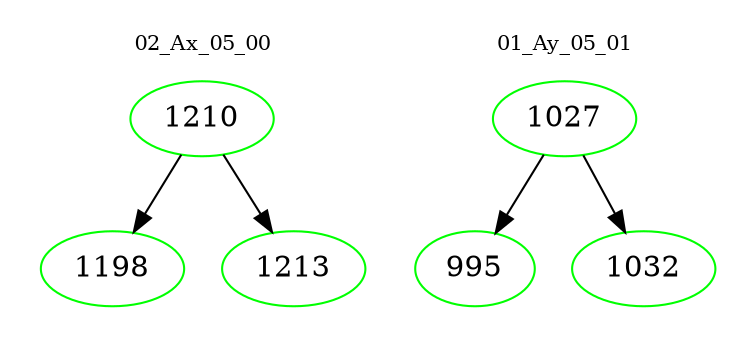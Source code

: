 digraph{
subgraph cluster_0 {
color = white
label = "02_Ax_05_00";
fontsize=10;
T0_1210 [label="1210", color="green"]
T0_1210 -> T0_1198 [color="black"]
T0_1198 [label="1198", color="green"]
T0_1210 -> T0_1213 [color="black"]
T0_1213 [label="1213", color="green"]
}
subgraph cluster_1 {
color = white
label = "01_Ay_05_01";
fontsize=10;
T1_1027 [label="1027", color="green"]
T1_1027 -> T1_995 [color="black"]
T1_995 [label="995", color="green"]
T1_1027 -> T1_1032 [color="black"]
T1_1032 [label="1032", color="green"]
}
}
